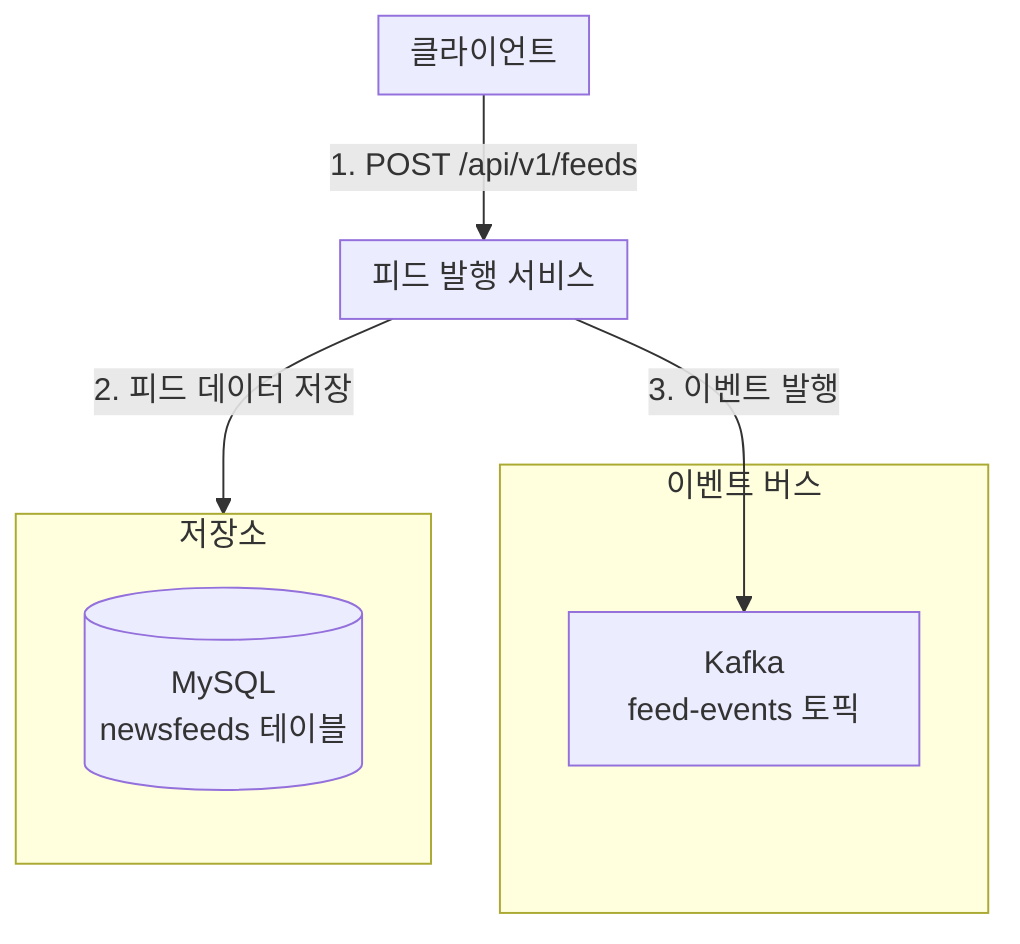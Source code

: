 flowchart TB
    subgraph Client[클라이언트]
        direction TB
    end

    subgraph Feed_Service[피드 발행 서비스]
        direction TB
    end

    subgraph Event_Bus[이벤트 버스]
        direction TB
        Kafka[Kafka\nfeed-events 토픽]
    end

    subgraph Storage[저장소]
        direction TB
        MySQL[(MySQL\nnewsfeeds 테이블)]
    end

    Client -->|1. POST /api/v1/feeds| Feed_Service
    Feed_Service -->|2. 피드 데이터 저장| Storage
    Feed_Service -->|3. 이벤트 발행| Kafka